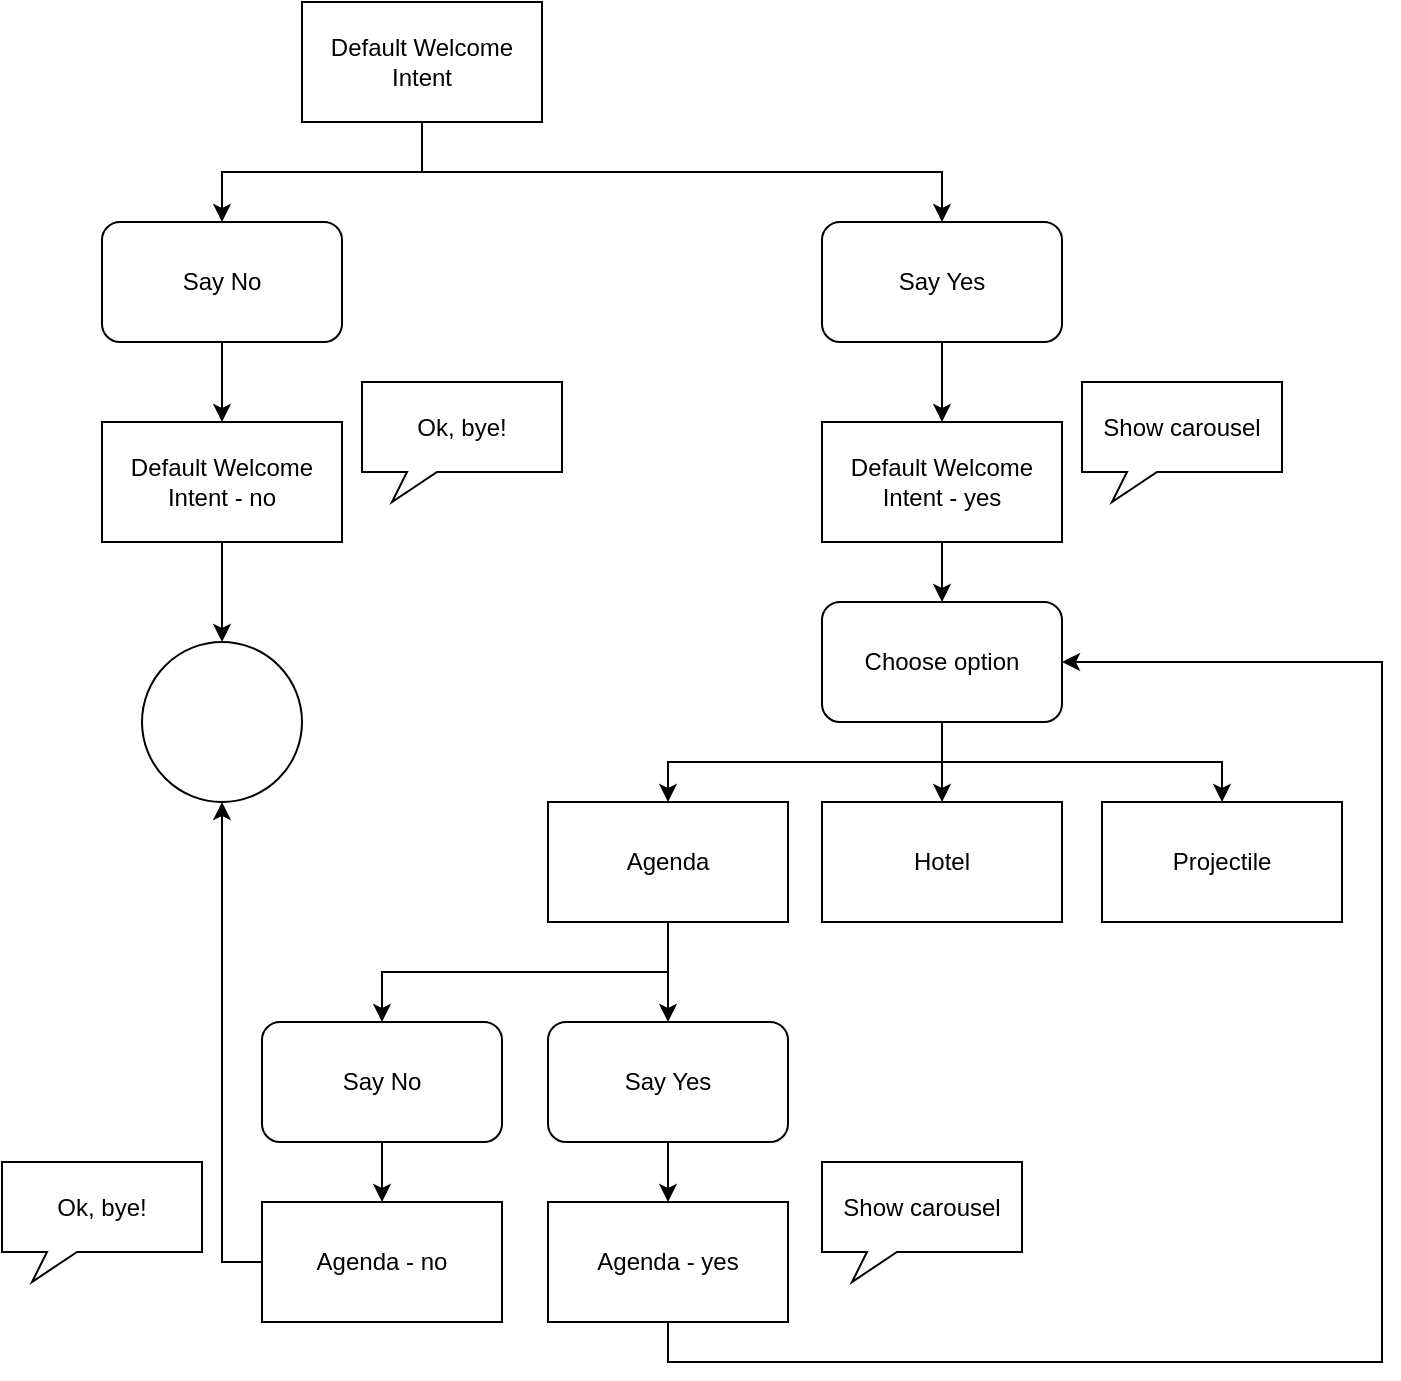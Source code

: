 <mxfile version="12.1.0" type="device" pages="1"><diagram id="0TT4YIHoIADQZQBEvoyl" name="Page-1"><mxGraphModel dx="1408" dy="748" grid="1" gridSize="10" guides="1" tooltips="1" connect="1" arrows="1" fold="1" page="1" pageScale="1" pageWidth="827" pageHeight="1169" math="0" shadow="0"><root><mxCell id="0"/><mxCell id="1" parent="0"/><mxCell id="MvREyzYCkL6VsuqG9a3H-5" style="edgeStyle=orthogonalEdgeStyle;rounded=0;orthogonalLoop=1;jettySize=auto;html=1;exitX=0.5;exitY=1;exitDx=0;exitDy=0;entryX=0.5;entryY=0;entryDx=0;entryDy=0;" edge="1" parent="1" source="MvREyzYCkL6VsuqG9a3H-1" target="MvREyzYCkL6VsuqG9a3H-2"><mxGeometry relative="1" as="geometry"/></mxCell><mxCell id="MvREyzYCkL6VsuqG9a3H-12" style="edgeStyle=orthogonalEdgeStyle;rounded=0;orthogonalLoop=1;jettySize=auto;html=1;exitX=0.5;exitY=1;exitDx=0;exitDy=0;" edge="1" parent="1" source="MvREyzYCkL6VsuqG9a3H-1" target="MvREyzYCkL6VsuqG9a3H-11"><mxGeometry relative="1" as="geometry"/></mxCell><mxCell id="MvREyzYCkL6VsuqG9a3H-1" value="Default Welcome Intent" style="rounded=0;whiteSpace=wrap;html=1;" vertex="1" parent="1"><mxGeometry x="170" y="70" width="120" height="60" as="geometry"/></mxCell><mxCell id="MvREyzYCkL6VsuqG9a3H-6" style="edgeStyle=orthogonalEdgeStyle;rounded=0;orthogonalLoop=1;jettySize=auto;html=1;exitX=0.5;exitY=1;exitDx=0;exitDy=0;entryX=0.5;entryY=0;entryDx=0;entryDy=0;" edge="1" parent="1" source="MvREyzYCkL6VsuqG9a3H-2" target="MvREyzYCkL6VsuqG9a3H-3"><mxGeometry relative="1" as="geometry"/></mxCell><mxCell id="MvREyzYCkL6VsuqG9a3H-2" value="Say No" style="rounded=1;whiteSpace=wrap;html=1;" vertex="1" parent="1"><mxGeometry x="70" y="180" width="120" height="60" as="geometry"/></mxCell><mxCell id="MvREyzYCkL6VsuqG9a3H-7" style="edgeStyle=orthogonalEdgeStyle;rounded=0;orthogonalLoop=1;jettySize=auto;html=1;exitX=0.5;exitY=1;exitDx=0;exitDy=0;entryX=0.5;entryY=0;entryDx=0;entryDy=0;" edge="1" parent="1" source="MvREyzYCkL6VsuqG9a3H-3" target="MvREyzYCkL6VsuqG9a3H-4"><mxGeometry relative="1" as="geometry"/></mxCell><mxCell id="MvREyzYCkL6VsuqG9a3H-3" value="&lt;span style=&quot;white-space: normal&quot;&gt;Default Welcome Intent - no&lt;/span&gt;" style="rounded=0;whiteSpace=wrap;html=1;" vertex="1" parent="1"><mxGeometry x="70" y="280" width="120" height="60" as="geometry"/></mxCell><mxCell id="MvREyzYCkL6VsuqG9a3H-4" value="" style="ellipse;whiteSpace=wrap;html=1;aspect=fixed;" vertex="1" parent="1"><mxGeometry x="90" y="390" width="80" height="80" as="geometry"/></mxCell><mxCell id="MvREyzYCkL6VsuqG9a3H-8" value="Ok, bye!" style="whiteSpace=wrap;html=1;shape=mxgraph.basic.rectCallout;dx=30;dy=15;boundedLbl=1;" vertex="1" parent="1"><mxGeometry x="200" y="260" width="100" height="60" as="geometry"/></mxCell><mxCell id="MvREyzYCkL6VsuqG9a3H-14" style="edgeStyle=orthogonalEdgeStyle;rounded=0;orthogonalLoop=1;jettySize=auto;html=1;exitX=0.5;exitY=1;exitDx=0;exitDy=0;entryX=0.5;entryY=0;entryDx=0;entryDy=0;" edge="1" parent="1" source="MvREyzYCkL6VsuqG9a3H-11" target="MvREyzYCkL6VsuqG9a3H-13"><mxGeometry relative="1" as="geometry"/></mxCell><mxCell id="MvREyzYCkL6VsuqG9a3H-11" value="Say Yes" style="rounded=1;whiteSpace=wrap;html=1;" vertex="1" parent="1"><mxGeometry x="430" y="180" width="120" height="60" as="geometry"/></mxCell><mxCell id="MvREyzYCkL6VsuqG9a3H-22" style="edgeStyle=orthogonalEdgeStyle;rounded=0;orthogonalLoop=1;jettySize=auto;html=1;exitX=0.5;exitY=1;exitDx=0;exitDy=0;entryX=0.5;entryY=0;entryDx=0;entryDy=0;" edge="1" parent="1" source="MvREyzYCkL6VsuqG9a3H-13" target="MvREyzYCkL6VsuqG9a3H-16"><mxGeometry relative="1" as="geometry"/></mxCell><mxCell id="MvREyzYCkL6VsuqG9a3H-13" value="&lt;span style=&quot;white-space: normal&quot;&gt;Default Welcome Intent - yes&lt;/span&gt;" style="rounded=0;whiteSpace=wrap;html=1;" vertex="1" parent="1"><mxGeometry x="430" y="280" width="120" height="60" as="geometry"/></mxCell><mxCell id="MvREyzYCkL6VsuqG9a3H-15" value="Show carousel" style="whiteSpace=wrap;html=1;shape=mxgraph.basic.rectCallout;dx=30;dy=15;boundedLbl=1;" vertex="1" parent="1"><mxGeometry x="560" y="260" width="100" height="60" as="geometry"/></mxCell><mxCell id="MvREyzYCkL6VsuqG9a3H-23" style="edgeStyle=orthogonalEdgeStyle;rounded=0;orthogonalLoop=1;jettySize=auto;html=1;exitX=0.5;exitY=1;exitDx=0;exitDy=0;entryX=0.5;entryY=0;entryDx=0;entryDy=0;" edge="1" parent="1" source="MvREyzYCkL6VsuqG9a3H-16" target="MvREyzYCkL6VsuqG9a3H-17"><mxGeometry relative="1" as="geometry"/></mxCell><mxCell id="MvREyzYCkL6VsuqG9a3H-24" style="edgeStyle=orthogonalEdgeStyle;rounded=0;orthogonalLoop=1;jettySize=auto;html=1;exitX=0.5;exitY=1;exitDx=0;exitDy=0;entryX=0.5;entryY=0;entryDx=0;entryDy=0;" edge="1" parent="1" source="MvREyzYCkL6VsuqG9a3H-16" target="MvREyzYCkL6VsuqG9a3H-18"><mxGeometry relative="1" as="geometry"/></mxCell><mxCell id="MvREyzYCkL6VsuqG9a3H-25" style="edgeStyle=orthogonalEdgeStyle;rounded=0;orthogonalLoop=1;jettySize=auto;html=1;exitX=0.5;exitY=1;exitDx=0;exitDy=0;" edge="1" parent="1" source="MvREyzYCkL6VsuqG9a3H-16" target="MvREyzYCkL6VsuqG9a3H-19"><mxGeometry relative="1" as="geometry"/></mxCell><mxCell id="MvREyzYCkL6VsuqG9a3H-16" value="Choose option" style="rounded=1;whiteSpace=wrap;html=1;" vertex="1" parent="1"><mxGeometry x="430" y="370" width="120" height="60" as="geometry"/></mxCell><mxCell id="MvREyzYCkL6VsuqG9a3H-30" style="edgeStyle=orthogonalEdgeStyle;rounded=0;orthogonalLoop=1;jettySize=auto;html=1;exitX=0.5;exitY=1;exitDx=0;exitDy=0;entryX=0.5;entryY=0;entryDx=0;entryDy=0;" edge="1" parent="1" source="MvREyzYCkL6VsuqG9a3H-17" target="MvREyzYCkL6VsuqG9a3H-29"><mxGeometry relative="1" as="geometry"/></mxCell><mxCell id="MvREyzYCkL6VsuqG9a3H-31" style="edgeStyle=orthogonalEdgeStyle;rounded=0;orthogonalLoop=1;jettySize=auto;html=1;exitX=0.5;exitY=1;exitDx=0;exitDy=0;entryX=0.5;entryY=0;entryDx=0;entryDy=0;" edge="1" parent="1" source="MvREyzYCkL6VsuqG9a3H-17" target="MvREyzYCkL6VsuqG9a3H-28"><mxGeometry relative="1" as="geometry"/></mxCell><mxCell id="MvREyzYCkL6VsuqG9a3H-17" value="Agenda" style="rounded=0;whiteSpace=wrap;html=1;" vertex="1" parent="1"><mxGeometry x="293" y="470" width="120" height="60" as="geometry"/></mxCell><mxCell id="MvREyzYCkL6VsuqG9a3H-18" value="Hotel" style="rounded=0;whiteSpace=wrap;html=1;" vertex="1" parent="1"><mxGeometry x="430" y="470" width="120" height="60" as="geometry"/></mxCell><mxCell id="MvREyzYCkL6VsuqG9a3H-19" value="Projectile" style="rounded=0;whiteSpace=wrap;html=1;" vertex="1" parent="1"><mxGeometry x="570" y="470" width="120" height="60" as="geometry"/></mxCell><mxCell id="MvREyzYCkL6VsuqG9a3H-35" style="edgeStyle=orthogonalEdgeStyle;rounded=0;orthogonalLoop=1;jettySize=auto;html=1;exitX=0.5;exitY=1;exitDx=0;exitDy=0;entryX=0.5;entryY=0;entryDx=0;entryDy=0;" edge="1" parent="1" source="MvREyzYCkL6VsuqG9a3H-28" target="MvREyzYCkL6VsuqG9a3H-34"><mxGeometry relative="1" as="geometry"/></mxCell><mxCell id="MvREyzYCkL6VsuqG9a3H-28" value="Say No" style="rounded=1;whiteSpace=wrap;html=1;" vertex="1" parent="1"><mxGeometry x="150" y="580" width="120" height="60" as="geometry"/></mxCell><mxCell id="MvREyzYCkL6VsuqG9a3H-39" style="edgeStyle=orthogonalEdgeStyle;rounded=0;orthogonalLoop=1;jettySize=auto;html=1;exitX=0.5;exitY=1;exitDx=0;exitDy=0;entryX=0.5;entryY=0;entryDx=0;entryDy=0;" edge="1" parent="1" source="MvREyzYCkL6VsuqG9a3H-29" target="MvREyzYCkL6VsuqG9a3H-38"><mxGeometry relative="1" as="geometry"/></mxCell><mxCell id="MvREyzYCkL6VsuqG9a3H-29" value="Say Yes" style="rounded=1;whiteSpace=wrap;html=1;" vertex="1" parent="1"><mxGeometry x="293" y="580" width="120" height="60" as="geometry"/></mxCell><mxCell id="MvREyzYCkL6VsuqG9a3H-36" style="edgeStyle=orthogonalEdgeStyle;rounded=0;orthogonalLoop=1;jettySize=auto;html=1;exitX=0;exitY=0.5;exitDx=0;exitDy=0;entryX=0.5;entryY=1;entryDx=0;entryDy=0;" edge="1" parent="1" source="MvREyzYCkL6VsuqG9a3H-34" target="MvREyzYCkL6VsuqG9a3H-4"><mxGeometry relative="1" as="geometry"/></mxCell><mxCell id="MvREyzYCkL6VsuqG9a3H-34" value="Agenda - no" style="rounded=0;whiteSpace=wrap;html=1;" vertex="1" parent="1"><mxGeometry x="150" y="670" width="120" height="60" as="geometry"/></mxCell><mxCell id="MvREyzYCkL6VsuqG9a3H-37" value="Ok, bye!" style="whiteSpace=wrap;html=1;shape=mxgraph.basic.rectCallout;dx=30;dy=15;boundedLbl=1;" vertex="1" parent="1"><mxGeometry x="20" y="650" width="100" height="60" as="geometry"/></mxCell><mxCell id="MvREyzYCkL6VsuqG9a3H-41" style="edgeStyle=orthogonalEdgeStyle;rounded=0;orthogonalLoop=1;jettySize=auto;html=1;exitX=0.5;exitY=1;exitDx=0;exitDy=0;entryX=1;entryY=0.5;entryDx=0;entryDy=0;" edge="1" parent="1" source="MvREyzYCkL6VsuqG9a3H-38" target="MvREyzYCkL6VsuqG9a3H-16"><mxGeometry relative="1" as="geometry"><Array as="points"><mxPoint x="353" y="750"/><mxPoint x="710" y="750"/><mxPoint x="710" y="400"/></Array></mxGeometry></mxCell><mxCell id="MvREyzYCkL6VsuqG9a3H-38" value="Agenda - yes" style="rounded=0;whiteSpace=wrap;html=1;" vertex="1" parent="1"><mxGeometry x="293" y="670" width="120" height="60" as="geometry"/></mxCell><mxCell id="MvREyzYCkL6VsuqG9a3H-40" value="Show carousel" style="whiteSpace=wrap;html=1;shape=mxgraph.basic.rectCallout;dx=30;dy=15;boundedLbl=1;" vertex="1" parent="1"><mxGeometry x="430" y="650" width="100" height="60" as="geometry"/></mxCell></root></mxGraphModel></diagram></mxfile>